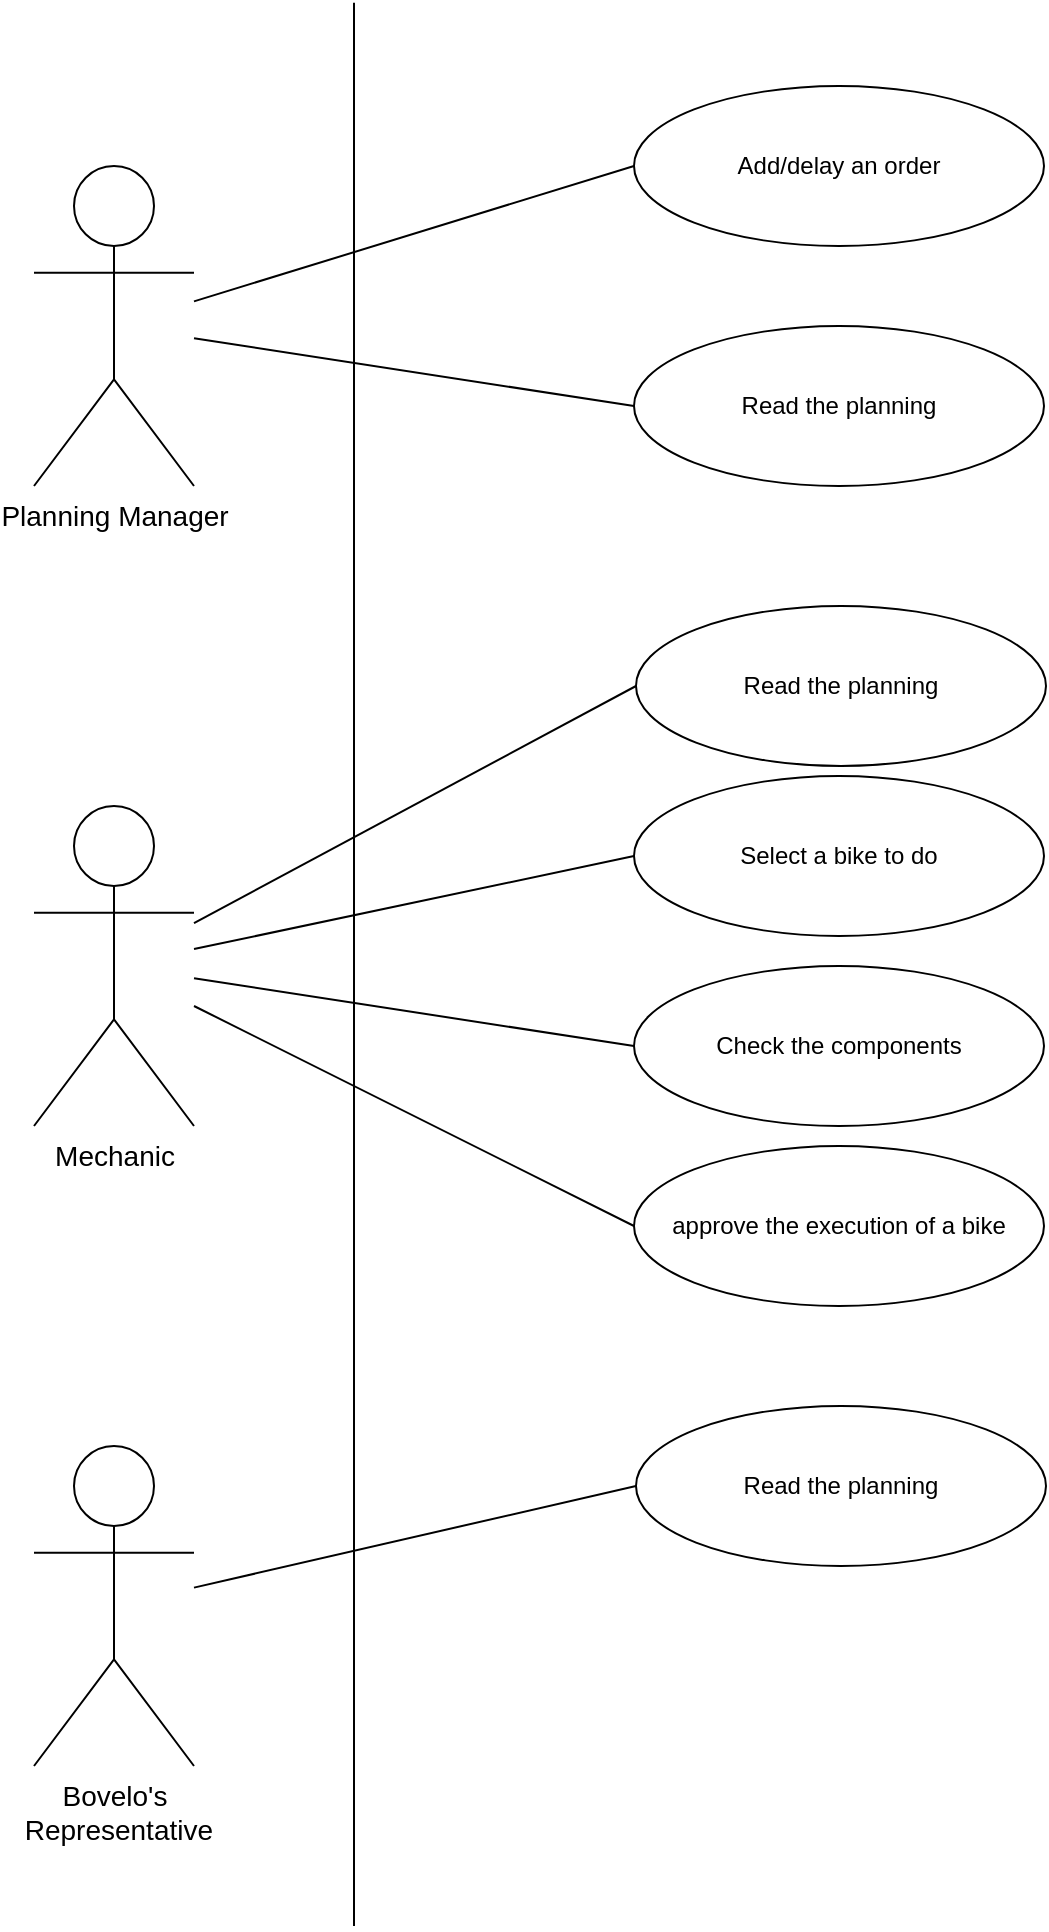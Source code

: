 <mxfile version="14.4.2" type="device"><diagram id="IBxPGaqSG4RrgdFPLPNY" name="Page-1"><mxGraphModel dx="1221" dy="645" grid="1" gridSize="10" guides="1" tooltips="1" connect="1" arrows="1" fold="1" page="1" pageScale="1" pageWidth="827" pageHeight="1169" math="0" shadow="0"><root><mxCell id="0"/><mxCell id="1" parent="0"/><mxCell id="VY69wsq-_xr6S860GZ4q-2" value="&lt;font style=&quot;font-size: 14px&quot;&gt;Planning Manager&lt;br&gt;&lt;/font&gt;" style="shape=umlActor;verticalLabelPosition=bottom;verticalAlign=top;html=1;outlineConnect=0;" vertex="1" parent="1"><mxGeometry x="120" y="200" width="80" height="160" as="geometry"/></mxCell><mxCell id="VY69wsq-_xr6S860GZ4q-3" value="Add/delay an order" style="ellipse;whiteSpace=wrap;html=1;" vertex="1" parent="1"><mxGeometry x="420" y="160" width="205" height="80" as="geometry"/></mxCell><mxCell id="VY69wsq-_xr6S860GZ4q-4" value="Read the planning" style="ellipse;whiteSpace=wrap;html=1;" vertex="1" parent="1"><mxGeometry x="420" y="280" width="205" height="80" as="geometry"/></mxCell><mxCell id="VY69wsq-_xr6S860GZ4q-5" value="" style="endArrow=none;html=1;entryX=0;entryY=0.5;entryDx=0;entryDy=0;" edge="1" parent="1" source="VY69wsq-_xr6S860GZ4q-2" target="VY69wsq-_xr6S860GZ4q-3"><mxGeometry width="50" height="50" relative="1" as="geometry"><mxPoint x="520" y="410" as="sourcePoint"/><mxPoint x="570" y="360" as="targetPoint"/></mxGeometry></mxCell><mxCell id="VY69wsq-_xr6S860GZ4q-6" value="" style="endArrow=none;html=1;entryX=0;entryY=0.5;entryDx=0;entryDy=0;" edge="1" parent="1" source="VY69wsq-_xr6S860GZ4q-2" target="VY69wsq-_xr6S860GZ4q-4"><mxGeometry width="50" height="50" relative="1" as="geometry"><mxPoint x="520" y="410" as="sourcePoint"/><mxPoint x="570" y="360" as="targetPoint"/></mxGeometry></mxCell><mxCell id="VY69wsq-_xr6S860GZ4q-7" value="&lt;span style=&quot;font-size: 14px&quot;&gt;Mechanic&lt;/span&gt;" style="shape=umlActor;verticalLabelPosition=bottom;verticalAlign=top;html=1;outlineConnect=0;" vertex="1" parent="1"><mxGeometry x="120" y="520" width="80" height="160" as="geometry"/></mxCell><mxCell id="VY69wsq-_xr6S860GZ4q-16" value="" style="endArrow=none;html=1;" edge="1" parent="1"><mxGeometry width="50" height="50" relative="1" as="geometry"><mxPoint x="280" y="1080" as="sourcePoint"/><mxPoint x="280" y="118.4" as="targetPoint"/></mxGeometry></mxCell><mxCell id="VY69wsq-_xr6S860GZ4q-17" value="&lt;span style=&quot;font-size: 14px&quot;&gt;Bovelo's&lt;br&gt;&amp;nbsp;Representative&lt;/span&gt;" style="shape=umlActor;verticalLabelPosition=bottom;verticalAlign=top;html=1;outlineConnect=0;" vertex="1" parent="1"><mxGeometry x="120" y="840" width="80" height="160" as="geometry"/></mxCell><mxCell id="VY69wsq-_xr6S860GZ4q-20" value="Select a bike to do" style="ellipse;whiteSpace=wrap;html=1;" vertex="1" parent="1"><mxGeometry x="420" y="505" width="205" height="80" as="geometry"/></mxCell><mxCell id="VY69wsq-_xr6S860GZ4q-21" value="Check the components" style="ellipse;whiteSpace=wrap;html=1;" vertex="1" parent="1"><mxGeometry x="420" y="600" width="205" height="80" as="geometry"/></mxCell><mxCell id="VY69wsq-_xr6S860GZ4q-22" value="" style="endArrow=none;html=1;entryX=0;entryY=0.5;entryDx=0;entryDy=0;" edge="1" parent="1" target="VY69wsq-_xr6S860GZ4q-20" source="VY69wsq-_xr6S860GZ4q-7"><mxGeometry width="50" height="50" relative="1" as="geometry"><mxPoint x="201" y="592.692" as="sourcePoint"/><mxPoint x="571" y="685" as="targetPoint"/></mxGeometry></mxCell><mxCell id="VY69wsq-_xr6S860GZ4q-23" value="" style="endArrow=none;html=1;entryX=0;entryY=0.5;entryDx=0;entryDy=0;" edge="1" parent="1" target="VY69wsq-_xr6S860GZ4q-21" source="VY69wsq-_xr6S860GZ4q-7"><mxGeometry width="50" height="50" relative="1" as="geometry"><mxPoint x="201" y="611.154" as="sourcePoint"/><mxPoint x="571" y="685" as="targetPoint"/></mxGeometry></mxCell><mxCell id="VY69wsq-_xr6S860GZ4q-24" value="Read the planning" style="ellipse;whiteSpace=wrap;html=1;" vertex="1" parent="1"><mxGeometry x="421" y="820" width="205" height="80" as="geometry"/></mxCell><mxCell id="VY69wsq-_xr6S860GZ4q-26" value="" style="endArrow=none;html=1;entryX=0;entryY=0.5;entryDx=0;entryDy=0;" edge="1" parent="1" target="VY69wsq-_xr6S860GZ4q-24" source="VY69wsq-_xr6S860GZ4q-17"><mxGeometry width="50" height="50" relative="1" as="geometry"><mxPoint x="201" y="927.692" as="sourcePoint"/><mxPoint x="571" y="1020" as="targetPoint"/></mxGeometry></mxCell><mxCell id="VY69wsq-_xr6S860GZ4q-28" value="approve the execution of a bike" style="ellipse;whiteSpace=wrap;html=1;" vertex="1" parent="1"><mxGeometry x="420" y="690" width="205" height="80" as="geometry"/></mxCell><mxCell id="VY69wsq-_xr6S860GZ4q-29" value="" style="endArrow=none;html=1;entryX=0;entryY=0.5;entryDx=0;entryDy=0;" edge="1" parent="1" target="VY69wsq-_xr6S860GZ4q-28" source="VY69wsq-_xr6S860GZ4q-7"><mxGeometry width="50" height="50" relative="1" as="geometry"><mxPoint x="201" y="636.154" as="sourcePoint"/><mxPoint x="571" y="710" as="targetPoint"/></mxGeometry></mxCell><mxCell id="VY69wsq-_xr6S860GZ4q-30" value="Read the planning" style="ellipse;whiteSpace=wrap;html=1;" vertex="1" parent="1"><mxGeometry x="421" y="420" width="205" height="80" as="geometry"/></mxCell><mxCell id="VY69wsq-_xr6S860GZ4q-31" value="" style="endArrow=none;html=1;entryX=0;entryY=0.5;entryDx=0;entryDy=0;" edge="1" parent="1" target="VY69wsq-_xr6S860GZ4q-30" source="VY69wsq-_xr6S860GZ4q-7"><mxGeometry width="50" height="50" relative="1" as="geometry"><mxPoint x="200" y="510.805" as="sourcePoint"/><mxPoint x="571" y="620" as="targetPoint"/></mxGeometry></mxCell></root></mxGraphModel></diagram></mxfile>